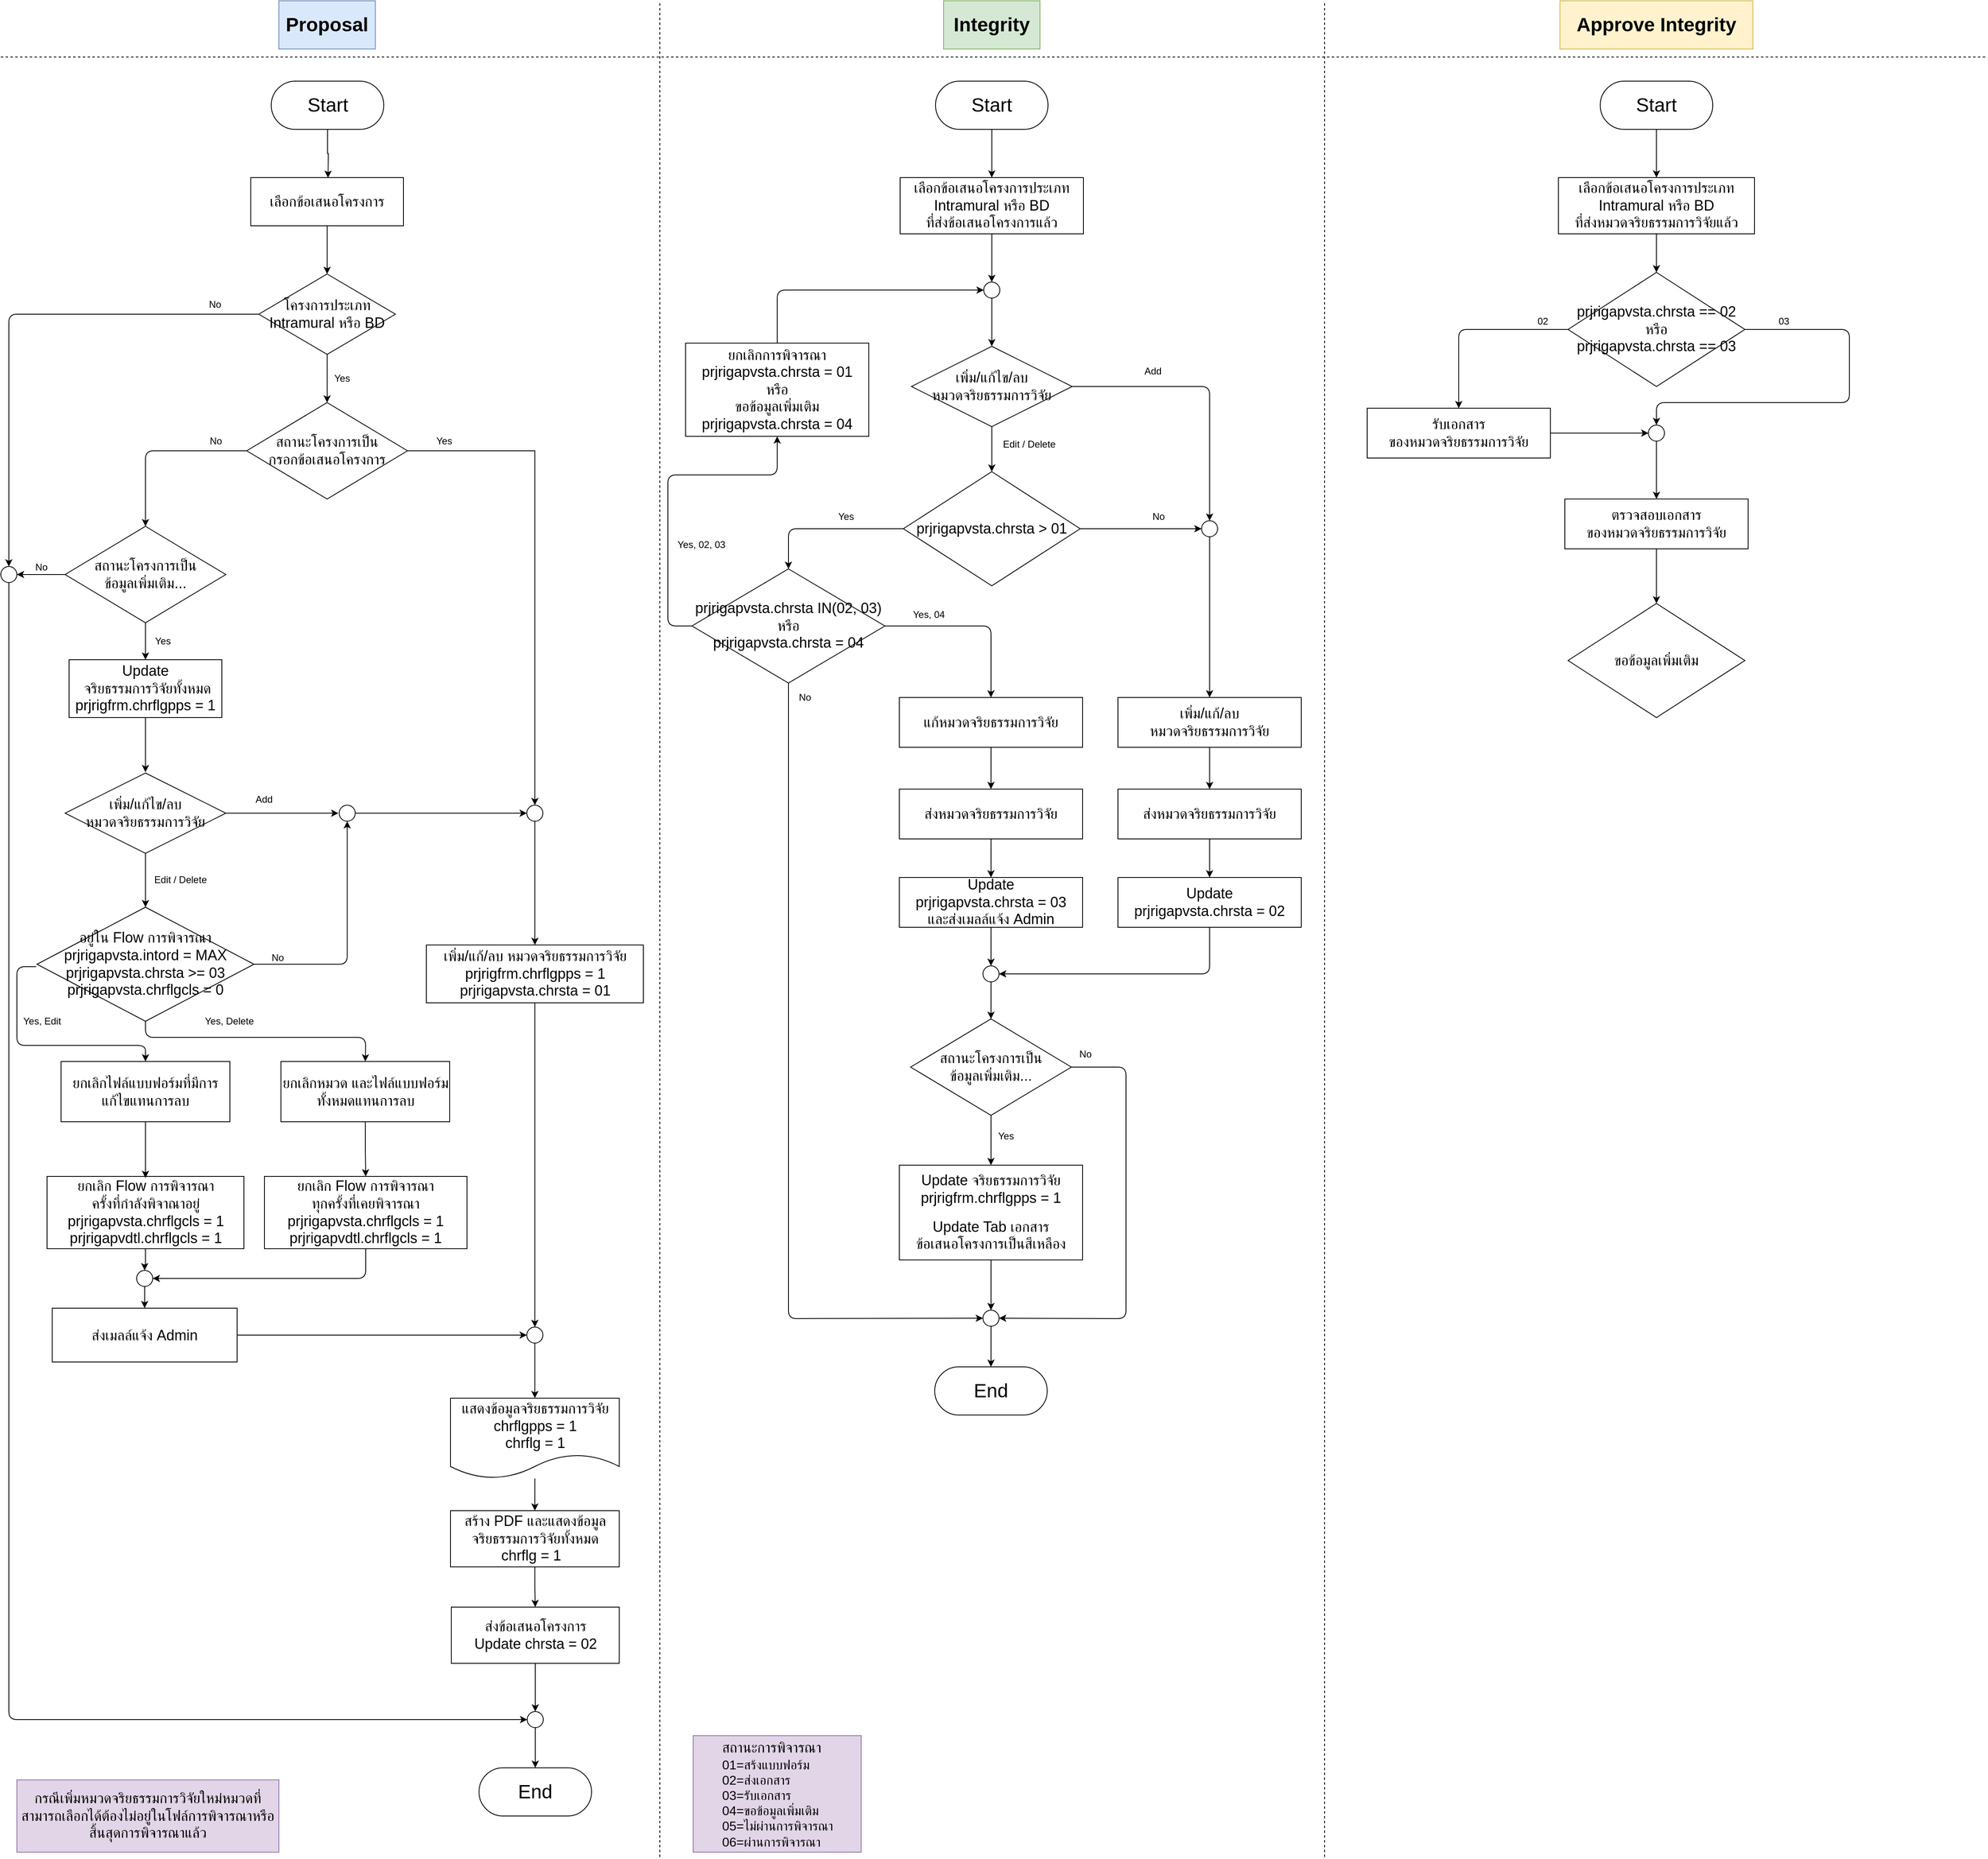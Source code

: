 <mxfile pages="1" version="11.2.5" type="github"><diagram id="XheSabc6A_l0cQ8eEB0v" name="Page-1"><mxGraphModel dx="2858" dy="-102" grid="1" gridSize="10" guides="1" tooltips="1" connect="1" arrows="1" fold="1" page="1" pageScale="1" pageWidth="827" pageHeight="1169" math="0" shadow="0"><root><mxCell id="0"/><mxCell id="1" parent="0"/><mxCell id="-QVgNR0uKfn1cdl9VYep-1" value="&lt;h1&gt;Proposal&lt;/h1&gt;" style="rounded=0;whiteSpace=wrap;html=1;fillColor=#dae8fc;strokeColor=#6c8ebf;" parent="1" vertex="1"><mxGeometry x="-474" y="1180" width="120" height="60" as="geometry"/></mxCell><mxCell id="-QVgNR0uKfn1cdl9VYep-3" value="&lt;h1&gt;Integrity&lt;/h1&gt;" style="rounded=0;whiteSpace=wrap;html=1;fillColor=#d5e8d4;strokeColor=#82b366;" parent="1" vertex="1"><mxGeometry x="353" y="1180" width="120" height="60" as="geometry"/></mxCell><mxCell id="-QVgNR0uKfn1cdl9VYep-4" value="" style="endArrow=none;dashed=1;html=1;" parent="1" edge="1"><mxGeometry width="50" height="50" relative="1" as="geometry"><mxPoint x="-820" y="1250" as="sourcePoint"/><mxPoint x="1650" y="1250" as="targetPoint"/></mxGeometry></mxCell><mxCell id="-QVgNR0uKfn1cdl9VYep-5" value="" style="endArrow=none;dashed=1;html=1;" parent="1" edge="1"><mxGeometry width="50" height="50" relative="1" as="geometry"><mxPoint y="3490" as="sourcePoint"/><mxPoint y="1180" as="targetPoint"/></mxGeometry></mxCell><mxCell id="-QVgNR0uKfn1cdl9VYep-10" value="" style="edgeStyle=orthogonalEdgeStyle;rounded=0;orthogonalLoop=1;jettySize=auto;html=1;" parent="1" source="-QVgNR0uKfn1cdl9VYep-6" edge="1"><mxGeometry relative="1" as="geometry"><mxPoint x="-412.941" y="1400.329" as="targetPoint"/></mxGeometry></mxCell><mxCell id="-QVgNR0uKfn1cdl9VYep-6" value="&lt;font style=&quot;font-size: 24px&quot;&gt;Start&lt;/font&gt;" style="rounded=1;whiteSpace=wrap;html=1;arcSize=50;" parent="1" vertex="1"><mxGeometry x="-483.5" y="1280" width="140" height="60" as="geometry"/></mxCell><mxCell id="-QVgNR0uKfn1cdl9VYep-19" value="" style="edgeStyle=orthogonalEdgeStyle;rounded=0;orthogonalLoop=1;jettySize=auto;html=1;" parent="1" source="-QVgNR0uKfn1cdl9VYep-15" target="-QVgNR0uKfn1cdl9VYep-18" edge="1"><mxGeometry relative="1" as="geometry"/></mxCell><mxCell id="-QVgNR0uKfn1cdl9VYep-15" value="&lt;font style=&quot;font-size: 18px&quot;&gt;โครงการประเภท&lt;br&gt;Intramural หรือ BD&lt;/font&gt;" style="rhombus;whiteSpace=wrap;html=1;" parent="1" vertex="1"><mxGeometry x="-499" y="1520" width="170" height="100" as="geometry"/></mxCell><mxCell id="-QVgNR0uKfn1cdl9VYep-17" value="" style="edgeStyle=orthogonalEdgeStyle;rounded=0;orthogonalLoop=1;jettySize=auto;html=1;" parent="1" source="-QVgNR0uKfn1cdl9VYep-16" target="-QVgNR0uKfn1cdl9VYep-15" edge="1"><mxGeometry relative="1" as="geometry"/></mxCell><mxCell id="-QVgNR0uKfn1cdl9VYep-16" value="&lt;font style=&quot;font-size: 18px&quot;&gt;เลือกข้อเสนอโครงการ&lt;/font&gt;" style="rounded=0;whiteSpace=wrap;html=1;" parent="1" vertex="1"><mxGeometry x="-509" y="1400" width="190" height="60" as="geometry"/></mxCell><mxCell id="-QVgNR0uKfn1cdl9VYep-22" value="" style="edgeStyle=orthogonalEdgeStyle;rounded=0;orthogonalLoop=1;jettySize=auto;html=1;entryX=0.5;entryY=0;entryDx=0;entryDy=0;exitX=1;exitY=0.5;exitDx=0;exitDy=0;" parent="1" source="-QVgNR0uKfn1cdl9VYep-18" target="-QVgNR0uKfn1cdl9VYep-77" edge="1"><mxGeometry relative="1" as="geometry"><mxPoint x="-414" y="1860" as="targetPoint"/></mxGeometry></mxCell><mxCell id="-QVgNR0uKfn1cdl9VYep-18" value="&lt;font style=&quot;font-size: 18px&quot;&gt;สถานะโครงการเป็น&lt;br&gt;กรอกข้อเสนอโครงการ&lt;br&gt;&lt;/font&gt;" style="rhombus;whiteSpace=wrap;html=1;" parent="1" vertex="1"><mxGeometry x="-514" y="1680" width="200" height="120" as="geometry"/></mxCell><mxCell id="-QVgNR0uKfn1cdl9VYep-20" value="Yes" style="text;html=1;resizable=0;points=[];autosize=1;align=left;verticalAlign=top;spacingTop=-4;" parent="1" vertex="1"><mxGeometry x="-407" y="1640" width="40" height="20" as="geometry"/></mxCell><mxCell id="-QVgNR0uKfn1cdl9VYep-84" value="" style="edgeStyle=orthogonalEdgeStyle;rounded=0;orthogonalLoop=1;jettySize=auto;html=1;entryX=0.5;entryY=0;entryDx=0;entryDy=0;" parent="1" source="-QVgNR0uKfn1cdl9VYep-21" target="-QVgNR0uKfn1cdl9VYep-82" edge="1"><mxGeometry relative="1" as="geometry"><mxPoint x="-155.5" y="2392" as="targetPoint"/></mxGeometry></mxCell><mxCell id="-QVgNR0uKfn1cdl9VYep-21" value="&lt;span style=&quot;font-size: 18px&quot;&gt;เพิ่ม/แก้/ลบ หมวดจริยธรรมการวิจัย&lt;/span&gt;&lt;br&gt;&lt;span style=&quot;font-size: 18px&quot;&gt;prjrigfrm.chrflgpps = 1&lt;/span&gt;&lt;br&gt;&lt;span style=&quot;font-size: 18px&quot;&gt;prjrigapvsta.chrsta = 01&lt;/span&gt;" style="rounded=0;whiteSpace=wrap;html=1;" parent="1" vertex="1"><mxGeometry x="-290.5" y="2355" width="270" height="72" as="geometry"/></mxCell><mxCell id="-QVgNR0uKfn1cdl9VYep-23" value="Yes" style="text;html=1;resizable=0;points=[];autosize=1;align=left;verticalAlign=top;spacingTop=-4;" parent="1" vertex="1"><mxGeometry x="-280" y="1718" width="40" height="20" as="geometry"/></mxCell><mxCell id="-QVgNR0uKfn1cdl9VYep-49" value="" style="edgeStyle=orthogonalEdgeStyle;rounded=0;orthogonalLoop=1;jettySize=auto;html=1;" parent="1" source="-QVgNR0uKfn1cdl9VYep-24" target="-QVgNR0uKfn1cdl9VYep-46" edge="1"><mxGeometry relative="1" as="geometry"/></mxCell><mxCell id="-QVgNR0uKfn1cdl9VYep-24" value="&lt;span style=&quot;font-size: 18px&quot;&gt;สร้าง PDF และแสดงข้อมูล&lt;br&gt;จริยธรรมการวิจัยทั้งหมด&lt;br&gt;chrflg = 1&amp;nbsp;&amp;nbsp;&lt;/span&gt;&lt;span style=&quot;font-size: 18px&quot;&gt;&lt;br&gt;&lt;/span&gt;" style="rounded=0;whiteSpace=wrap;html=1;" parent="1" vertex="1"><mxGeometry x="-260.5" y="3059" width="210" height="70" as="geometry"/></mxCell><mxCell id="-QVgNR0uKfn1cdl9VYep-32" value="" style="edgeStyle=orthogonalEdgeStyle;rounded=0;orthogonalLoop=1;jettySize=auto;html=1;" parent="1" source="-QVgNR0uKfn1cdl9VYep-27" target="-QVgNR0uKfn1cdl9VYep-31" edge="1"><mxGeometry relative="1" as="geometry"/></mxCell><mxCell id="-QVgNR0uKfn1cdl9VYep-36" value="" style="edgeStyle=orthogonalEdgeStyle;rounded=0;orthogonalLoop=1;jettySize=auto;html=1;" parent="1" source="-QVgNR0uKfn1cdl9VYep-27" target="-QVgNR0uKfn1cdl9VYep-33" edge="1"><mxGeometry relative="1" as="geometry"/></mxCell><mxCell id="-QVgNR0uKfn1cdl9VYep-27" value="&lt;font style=&quot;font-size: 18px&quot;&gt;สถานะโครงการเป็น&lt;br&gt;ข้อมูลเพิ่มเติม...&lt;br&gt;&lt;/font&gt;" style="rhombus;whiteSpace=wrap;html=1;" parent="1" vertex="1"><mxGeometry x="-740" y="1834" width="200" height="120" as="geometry"/></mxCell><mxCell id="-QVgNR0uKfn1cdl9VYep-29" value="" style="endArrow=classic;html=1;exitX=0;exitY=0.5;exitDx=0;exitDy=0;entryX=0.5;entryY=0;entryDx=0;entryDy=0;" parent="1" source="-QVgNR0uKfn1cdl9VYep-18" target="-QVgNR0uKfn1cdl9VYep-27" edge="1"><mxGeometry width="50" height="50" relative="1" as="geometry"><mxPoint x="-520" y="1740" as="sourcePoint"/><mxPoint x="-770" y="2350" as="targetPoint"/><Array as="points"><mxPoint x="-640" y="1740"/></Array></mxGeometry></mxCell><mxCell id="-QVgNR0uKfn1cdl9VYep-30" value="No" style="text;html=1;resizable=0;points=[];autosize=1;align=left;verticalAlign=top;spacingTop=-4;" parent="1" vertex="1"><mxGeometry x="-562" y="1718" width="30" height="20" as="geometry"/></mxCell><mxCell id="-QVgNR0uKfn1cdl9VYep-56" value="" style="edgeStyle=orthogonalEdgeStyle;rounded=0;orthogonalLoop=1;jettySize=auto;html=1;" parent="1" source="-QVgNR0uKfn1cdl9VYep-31" edge="1"><mxGeometry relative="1" as="geometry"><mxPoint x="-640" y="2140" as="targetPoint"/></mxGeometry></mxCell><mxCell id="-QVgNR0uKfn1cdl9VYep-31" value="&lt;span style=&quot;font-size: 18px&quot;&gt;Update&lt;br&gt;&amp;nbsp;จริยธรรมการวิจัยทั้งหมด&lt;br&gt;&lt;/span&gt;&lt;span style=&quot;font-size: 18px&quot;&gt;prjrigfrm.&lt;/span&gt;&lt;span style=&quot;font-size: 18px&quot;&gt;chrflgpps = 1&lt;/span&gt;&lt;span style=&quot;font-size: 18px&quot;&gt;&lt;br&gt;&lt;/span&gt;" style="rounded=0;whiteSpace=wrap;html=1;" parent="1" vertex="1"><mxGeometry x="-735" y="2000" width="190" height="72" as="geometry"/></mxCell><mxCell id="-QVgNR0uKfn1cdl9VYep-33" value="" style="ellipse;whiteSpace=wrap;html=1;aspect=fixed;" parent="1" vertex="1"><mxGeometry x="-820" y="1884" width="20" height="20" as="geometry"/></mxCell><mxCell id="-QVgNR0uKfn1cdl9VYep-34" value="" style="endArrow=classic;html=1;exitX=0;exitY=0.5;exitDx=0;exitDy=0;entryX=0.5;entryY=0;entryDx=0;entryDy=0;" parent="1" source="-QVgNR0uKfn1cdl9VYep-15" target="-QVgNR0uKfn1cdl9VYep-33" edge="1"><mxGeometry width="50" height="50" relative="1" as="geometry"><mxPoint x="-750" y="1685" as="sourcePoint"/><mxPoint x="-700" y="1635" as="targetPoint"/><Array as="points"><mxPoint x="-810" y="1570"/></Array></mxGeometry></mxCell><mxCell id="-QVgNR0uKfn1cdl9VYep-35" value="No" style="text;html=1;resizable=0;points=[];autosize=1;align=left;verticalAlign=top;spacingTop=-4;" parent="1" vertex="1"><mxGeometry x="-563" y="1548" width="30" height="20" as="geometry"/></mxCell><mxCell id="-QVgNR0uKfn1cdl9VYep-37" value="No" style="text;html=1;resizable=0;points=[];autosize=1;align=left;verticalAlign=top;spacingTop=-4;" parent="1" vertex="1"><mxGeometry x="-779" y="1875" width="30" height="20" as="geometry"/></mxCell><mxCell id="-QVgNR0uKfn1cdl9VYep-45" value="Yes" style="text;html=1;resizable=0;points=[];autosize=1;align=left;verticalAlign=top;spacingTop=-4;" parent="1" vertex="1"><mxGeometry x="-630" y="1967" width="40" height="20" as="geometry"/></mxCell><mxCell id="-QVgNR0uKfn1cdl9VYep-51" value="" style="edgeStyle=orthogonalEdgeStyle;rounded=0;orthogonalLoop=1;jettySize=auto;html=1;entryX=0.5;entryY=0;entryDx=0;entryDy=0;" parent="1" source="-QVgNR0uKfn1cdl9VYep-46" target="-QVgNR0uKfn1cdl9VYep-52" edge="1"><mxGeometry relative="1" as="geometry"><mxPoint x="-156.5" y="3309" as="targetPoint"/></mxGeometry></mxCell><mxCell id="-QVgNR0uKfn1cdl9VYep-46" value="&lt;span style=&quot;font-size: 18px&quot;&gt;ส่งข้อเสนอโครงการ&lt;br&gt;&lt;/span&gt;&lt;span style=&quot;font-size: 18px&quot;&gt;Update chrsta = 02&lt;/span&gt;&lt;span style=&quot;font-size: 18px&quot;&gt;&lt;br&gt;&lt;/span&gt;" style="rounded=0;whiteSpace=wrap;html=1;" parent="1" vertex="1"><mxGeometry x="-259.5" y="3179" width="209" height="70" as="geometry"/></mxCell><mxCell id="-QVgNR0uKfn1cdl9VYep-48" value="" style="edgeStyle=orthogonalEdgeStyle;rounded=0;orthogonalLoop=1;jettySize=auto;html=1;" parent="1" source="-QVgNR0uKfn1cdl9VYep-47" target="-QVgNR0uKfn1cdl9VYep-24" edge="1"><mxGeometry relative="1" as="geometry"/></mxCell><mxCell id="-QVgNR0uKfn1cdl9VYep-47" value="&lt;font style=&quot;font-size: 18px&quot;&gt;&lt;font&gt;แสดงข้อมูลจริยธรรมการวิจัย&lt;br&gt;&lt;/font&gt;chrflgpps = 1&lt;br&gt;chrflg = 1&lt;/font&gt;" style="shape=document;whiteSpace=wrap;html=1;boundedLbl=1;" parent="1" vertex="1"><mxGeometry x="-260.5" y="2919" width="210" height="100" as="geometry"/></mxCell><mxCell id="-QVgNR0uKfn1cdl9VYep-50" value="&lt;font style=&quot;font-size: 24px&quot;&gt;End&lt;/font&gt;" style="rounded=1;whiteSpace=wrap;html=1;arcSize=50;" parent="1" vertex="1"><mxGeometry x="-225" y="3379" width="140" height="60" as="geometry"/></mxCell><mxCell id="-QVgNR0uKfn1cdl9VYep-53" value="" style="edgeStyle=orthogonalEdgeStyle;rounded=0;orthogonalLoop=1;jettySize=auto;html=1;" parent="1" source="-QVgNR0uKfn1cdl9VYep-52" target="-QVgNR0uKfn1cdl9VYep-50" edge="1"><mxGeometry relative="1" as="geometry"/></mxCell><mxCell id="-QVgNR0uKfn1cdl9VYep-52" value="" style="ellipse;whiteSpace=wrap;html=1;aspect=fixed;" parent="1" vertex="1"><mxGeometry x="-165" y="3309" width="20" height="20" as="geometry"/></mxCell><mxCell id="-QVgNR0uKfn1cdl9VYep-59" value="" style="edgeStyle=orthogonalEdgeStyle;rounded=0;orthogonalLoop=1;jettySize=auto;html=1;" parent="1" source="-QVgNR0uKfn1cdl9VYep-57" edge="1"><mxGeometry relative="1" as="geometry"><mxPoint x="-640" y="2308" as="targetPoint"/></mxGeometry></mxCell><mxCell id="-QVgNR0uKfn1cdl9VYep-79" value="" style="edgeStyle=orthogonalEdgeStyle;rounded=0;orthogonalLoop=1;jettySize=auto;html=1;" parent="1" source="-QVgNR0uKfn1cdl9VYep-57" edge="1"><mxGeometry relative="1" as="geometry"><mxPoint x="-400" y="2191" as="targetPoint"/></mxGeometry></mxCell><mxCell id="-QVgNR0uKfn1cdl9VYep-57" value="&lt;font style=&quot;font-size: 18px&quot;&gt;เพิ่ม/แก้ไข/ลบ &lt;br&gt;หมวดจริยธรรมการวิจัย&lt;br&gt;&lt;/font&gt;" style="rhombus;whiteSpace=wrap;html=1;" parent="1" vertex="1"><mxGeometry x="-740" y="2141" width="200" height="100" as="geometry"/></mxCell><mxCell id="-QVgNR0uKfn1cdl9VYep-60" value="Edit / Delete" style="text;html=1;resizable=0;points=[];autosize=1;align=left;verticalAlign=top;spacingTop=-4;" parent="1" vertex="1"><mxGeometry x="-631" y="2264" width="80" height="20" as="geometry"/></mxCell><mxCell id="-QVgNR0uKfn1cdl9VYep-61" value="&lt;font style=&quot;font-size: 18px&quot;&gt;อยู่ใน Flow การพิจารณา&lt;br&gt;prjrigapvsta.intord = MAX&lt;br&gt;prjrigapvsta.chrsta &amp;gt;= 03&lt;br&gt;prjrigapvsta.chrflgcls = 0&lt;br&gt;&lt;/font&gt;" style="rhombus;whiteSpace=wrap;html=1;" parent="1" vertex="1"><mxGeometry x="-775" y="2308" width="270" height="142" as="geometry"/></mxCell><mxCell id="-QVgNR0uKfn1cdl9VYep-62" value="&lt;span style=&quot;font-size: 18px&quot;&gt;ยกเลิกไฟล์แบบฟอร์มที่มีการแก้ไขแทนการลบ&lt;br&gt;&lt;/span&gt;" style="rounded=0;whiteSpace=wrap;html=1;" parent="1" vertex="1"><mxGeometry x="-745" y="2500" width="210" height="75" as="geometry"/></mxCell><mxCell id="0qX_IZORo3dHoUo4TGGO-122" value="" style="edgeStyle=orthogonalEdgeStyle;rounded=0;orthogonalLoop=1;jettySize=auto;html=1;entryX=0.5;entryY=0;entryDx=0;entryDy=0;" edge="1" parent="1" source="-QVgNR0uKfn1cdl9VYep-64" target="0qX_IZORo3dHoUo4TGGO-119"><mxGeometry relative="1" as="geometry"><mxPoint x="-640" y="2813" as="targetPoint"/></mxGeometry></mxCell><mxCell id="-QVgNR0uKfn1cdl9VYep-64" value="&lt;span style=&quot;font-size: 18px&quot;&gt;ยกเลิก Flow การพิจารณา&lt;br&gt;ครั้งที่กำลังพิจาณาอยู่&lt;br&gt;&lt;/span&gt;&lt;font style=&quot;font-size: 18px&quot;&gt;prjrigapvsta&lt;/font&gt;&lt;span style=&quot;font-size: 18px&quot;&gt;.chrflgcls = 1&lt;/span&gt;&lt;br&gt;&lt;span style=&quot;font-size: 18px&quot;&gt;prjrigapvdtl.chrflgcls = 1&lt;br&gt;&lt;/span&gt;" style="rounded=0;whiteSpace=wrap;html=1;" parent="1" vertex="1"><mxGeometry x="-762.5" y="2643" width="245" height="90" as="geometry"/></mxCell><mxCell id="-QVgNR0uKfn1cdl9VYep-69" value="Yes, Edit" style="text;html=1;resizable=0;points=[];autosize=1;align=left;verticalAlign=top;spacingTop=-4;" parent="1" vertex="1"><mxGeometry x="-794" y="2440" width="60" height="20" as="geometry"/></mxCell><mxCell id="-QVgNR0uKfn1cdl9VYep-74" value="" style="edgeStyle=orthogonalEdgeStyle;rounded=0;orthogonalLoop=1;jettySize=auto;html=1;entryX=0.5;entryY=0;entryDx=0;entryDy=0;" parent="1" source="-QVgNR0uKfn1cdl9VYep-70" target="0qX_IZORo3dHoUo4TGGO-116" edge="1"><mxGeometry relative="1" as="geometry"><mxPoint x="-387.5" y="2635" as="targetPoint"/></mxGeometry></mxCell><mxCell id="-QVgNR0uKfn1cdl9VYep-70" value="&lt;span style=&quot;font-size: 18px&quot;&gt;ยกเลิกหมวด และไฟล์แบบฟอร์มทั้งหมดแทนการลบ&lt;br&gt;&lt;/span&gt;" style="rounded=0;whiteSpace=wrap;html=1;" parent="1" vertex="1"><mxGeometry x="-471.5" y="2500" width="210" height="75" as="geometry"/></mxCell><mxCell id="-QVgNR0uKfn1cdl9VYep-71" value="" style="endArrow=classic;html=1;exitX=0.5;exitY=1;exitDx=0;exitDy=0;entryX=0.5;entryY=0;entryDx=0;entryDy=0;" parent="1" source="-QVgNR0uKfn1cdl9VYep-61" target="-QVgNR0uKfn1cdl9VYep-70" edge="1"><mxGeometry width="50" height="50" relative="1" as="geometry"><mxPoint x="-139.5" y="2525" as="sourcePoint"/><mxPoint x="-89.5" y="2475" as="targetPoint"/><Array as="points"><mxPoint x="-640" y="2470"/><mxPoint x="-366" y="2470"/></Array></mxGeometry></mxCell><mxCell id="-QVgNR0uKfn1cdl9VYep-72" value="Yes, Delete" style="text;html=1;resizable=0;points=[];autosize=1;align=left;verticalAlign=top;spacingTop=-4;" parent="1" vertex="1"><mxGeometry x="-568" y="2440" width="80" height="20" as="geometry"/></mxCell><mxCell id="-QVgNR0uKfn1cdl9VYep-76" value="" style="endArrow=classic;html=1;exitX=0.5;exitY=1;exitDx=0;exitDy=0;" parent="1" source="-QVgNR0uKfn1cdl9VYep-62" edge="1"><mxGeometry width="50" height="50" relative="1" as="geometry"><mxPoint x="-573" y="2685" as="sourcePoint"/><mxPoint x="-640" y="2645" as="targetPoint"/><Array as="points"><mxPoint x="-640" y="2645"/></Array></mxGeometry></mxCell><mxCell id="-QVgNR0uKfn1cdl9VYep-77" value="" style="ellipse;whiteSpace=wrap;html=1;aspect=fixed;" parent="1" vertex="1"><mxGeometry x="-165.5" y="2181" width="20" height="20" as="geometry"/></mxCell><mxCell id="-QVgNR0uKfn1cdl9VYep-81" value="Add" style="text;html=1;resizable=0;points=[];autosize=1;align=left;verticalAlign=top;spacingTop=-4;" parent="1" vertex="1"><mxGeometry x="-505" y="2164" width="40" height="20" as="geometry"/></mxCell><mxCell id="-QVgNR0uKfn1cdl9VYep-87" value="" style="edgeStyle=orthogonalEdgeStyle;rounded=0;orthogonalLoop=1;jettySize=auto;html=1;" parent="1" source="-QVgNR0uKfn1cdl9VYep-82" target="-QVgNR0uKfn1cdl9VYep-47" edge="1"><mxGeometry relative="1" as="geometry"/></mxCell><mxCell id="-QVgNR0uKfn1cdl9VYep-82" value="" style="ellipse;whiteSpace=wrap;html=1;aspect=fixed;" parent="1" vertex="1"><mxGeometry x="-165.5" y="2830.5" width="20" height="20" as="geometry"/></mxCell><mxCell id="-QVgNR0uKfn1cdl9VYep-90" value="" style="endArrow=classic;html=1;entryX=0.5;entryY=0;entryDx=0;entryDy=0;" parent="1" target="-QVgNR0uKfn1cdl9VYep-62" edge="1"><mxGeometry width="50" height="50" relative="1" as="geometry"><mxPoint x="-776" y="2382" as="sourcePoint"/><mxPoint x="-685" y="2645" as="targetPoint"/><Array as="points"><mxPoint x="-800" y="2382"/><mxPoint x="-800" y="2480"/><mxPoint x="-640" y="2480"/></Array></mxGeometry></mxCell><mxCell id="-QVgNR0uKfn1cdl9VYep-92" value="" style="ellipse;whiteSpace=wrap;html=1;aspect=fixed;" parent="1" vertex="1"><mxGeometry x="-399" y="2181" width="20" height="20" as="geometry"/></mxCell><mxCell id="-QVgNR0uKfn1cdl9VYep-93" value="" style="endArrow=classic;html=1;exitX=1;exitY=0.5;exitDx=0;exitDy=0;entryX=0.5;entryY=1;entryDx=0;entryDy=0;" parent="1" source="-QVgNR0uKfn1cdl9VYep-61" target="-QVgNR0uKfn1cdl9VYep-92" edge="1"><mxGeometry width="50" height="50" relative="1" as="geometry"><mxPoint x="-250" y="2610" as="sourcePoint"/><mxPoint x="-200" y="2560" as="targetPoint"/><Array as="points"><mxPoint x="-389" y="2379"/></Array></mxGeometry></mxCell><mxCell id="-QVgNR0uKfn1cdl9VYep-94" value="" style="endArrow=classic;html=1;exitX=1;exitY=0.5;exitDx=0;exitDy=0;entryX=0;entryY=0.5;entryDx=0;entryDy=0;" parent="1" source="-QVgNR0uKfn1cdl9VYep-92" target="-QVgNR0uKfn1cdl9VYep-77" edge="1"><mxGeometry width="50" height="50" relative="1" as="geometry"><mxPoint x="-319" y="2061" as="sourcePoint"/><mxPoint x="-269" y="2011" as="targetPoint"/></mxGeometry></mxCell><mxCell id="-QVgNR0uKfn1cdl9VYep-95" value="No" style="text;html=1;resizable=0;points=[];autosize=1;align=left;verticalAlign=top;spacingTop=-4;" parent="1" vertex="1"><mxGeometry x="-485" y="2361" width="30" height="20" as="geometry"/></mxCell><mxCell id="0qX_IZORo3dHoUo4TGGO-3" value="" style="edgeStyle=orthogonalEdgeStyle;rounded=0;orthogonalLoop=1;jettySize=auto;html=1;" edge="1" parent="1" source="0qX_IZORo3dHoUo4TGGO-1" target="0qX_IZORo3dHoUo4TGGO-2"><mxGeometry relative="1" as="geometry"/></mxCell><mxCell id="0qX_IZORo3dHoUo4TGGO-1" value="&lt;font style=&quot;font-size: 24px&quot;&gt;Start&lt;/font&gt;" style="rounded=1;whiteSpace=wrap;html=1;arcSize=50;" vertex="1" parent="1"><mxGeometry x="343" y="1280" width="140" height="60" as="geometry"/></mxCell><mxCell id="0qX_IZORo3dHoUo4TGGO-5" value="" style="edgeStyle=orthogonalEdgeStyle;rounded=0;orthogonalLoop=1;jettySize=auto;html=1;exitX=0.5;exitY=1;exitDx=0;exitDy=0;entryX=0.5;entryY=0;entryDx=0;entryDy=0;" edge="1" parent="1" source="0qX_IZORo3dHoUo4TGGO-67" target="0qX_IZORo3dHoUo4TGGO-17"><mxGeometry relative="1" as="geometry"><mxPoint x="413" y="1530" as="sourcePoint"/><mxPoint x="413" y="1570" as="targetPoint"/></mxGeometry></mxCell><mxCell id="0qX_IZORo3dHoUo4TGGO-2" value="&lt;font style=&quot;font-size: 18px&quot;&gt;เลือกข้อเสนอโครงการ&lt;/font&gt;&lt;span style=&quot;font-size: 18px&quot;&gt;ประเภท&lt;/span&gt;&lt;br style=&quot;font-size: 18px&quot;&gt;&lt;span style=&quot;font-size: 18px&quot;&gt;Intramural หรือ BD&lt;br&gt;ที่ส่งข้อเสนอโครงการแล้ว&lt;br&gt;&lt;/span&gt;" style="rounded=0;whiteSpace=wrap;html=1;" vertex="1" parent="1"><mxGeometry x="299" y="1400" width="228" height="70" as="geometry"/></mxCell><mxCell id="0qX_IZORo3dHoUo4TGGO-10" value="" style="edgeStyle=orthogonalEdgeStyle;rounded=0;orthogonalLoop=1;jettySize=auto;html=1;" edge="1" parent="1" source="0qX_IZORo3dHoUo4TGGO-17" target="0qX_IZORo3dHoUo4TGGO-9"><mxGeometry relative="1" as="geometry"/></mxCell><mxCell id="0qX_IZORo3dHoUo4TGGO-54" value="" style="edgeStyle=orthogonalEdgeStyle;rounded=0;orthogonalLoop=1;jettySize=auto;html=1;entryX=0;entryY=0.5;entryDx=0;entryDy=0;exitX=1;exitY=0.5;exitDx=0;exitDy=0;" edge="1" parent="1" source="0qX_IZORo3dHoUo4TGGO-9" target="0qX_IZORo3dHoUo4TGGO-52"><mxGeometry relative="1" as="geometry"><mxPoint x="565" y="1834" as="sourcePoint"/><mxPoint x="670" y="1834" as="targetPoint"/></mxGeometry></mxCell><mxCell id="0qX_IZORo3dHoUo4TGGO-9" value="&lt;font style=&quot;font-size: 18px&quot;&gt;prjrigapvsta.chrsta &amp;gt; 01&lt;br&gt;&lt;/font&gt;" style="rhombus;whiteSpace=wrap;html=1;" vertex="1" parent="1"><mxGeometry x="303" y="1766" width="220" height="142" as="geometry"/></mxCell><mxCell id="0qX_IZORo3dHoUo4TGGO-16" value="Yes" style="text;html=1;resizable=0;points=[];autosize=1;align=left;verticalAlign=top;spacingTop=-4;" vertex="1" parent="1"><mxGeometry x="220" y="1812" width="40" height="20" as="geometry"/></mxCell><mxCell id="0qX_IZORo3dHoUo4TGGO-17" value="&lt;font style=&quot;font-size: 18px&quot;&gt;เพิ่ม/แก้ไข/ลบ &lt;br&gt;หมวดจริยธรรมการวิจัย&lt;br&gt;&lt;/font&gt;" style="rhombus;whiteSpace=wrap;html=1;" vertex="1" parent="1"><mxGeometry x="313" y="1610" width="200" height="100" as="geometry"/></mxCell><mxCell id="0qX_IZORo3dHoUo4TGGO-20" value="Edit / Delete" style="text;html=1;resizable=0;points=[];autosize=1;align=left;verticalAlign=top;spacingTop=-4;" vertex="1" parent="1"><mxGeometry x="425" y="1722" width="80" height="20" as="geometry"/></mxCell><mxCell id="0qX_IZORo3dHoUo4TGGO-83" value="" style="edgeStyle=orthogonalEdgeStyle;rounded=0;orthogonalLoop=1;jettySize=auto;html=1;" edge="1" parent="1" source="0qX_IZORo3dHoUo4TGGO-21" target="0qX_IZORo3dHoUo4TGGO-82"><mxGeometry relative="1" as="geometry"/></mxCell><mxCell id="0qX_IZORo3dHoUo4TGGO-21" value="&lt;span style=&quot;font-size: 18px&quot;&gt;เพิ่ม/แก้/ลบ &lt;br&gt;หมวดจริยธรรมการวิจัย&lt;/span&gt;&lt;br&gt;" style="rounded=0;whiteSpace=wrap;html=1;" vertex="1" parent="1"><mxGeometry x="570" y="2047" width="228" height="62" as="geometry"/></mxCell><mxCell id="0qX_IZORo3dHoUo4TGGO-23" value="" style="endArrow=classic;html=1;entryX=0.5;entryY=0;entryDx=0;entryDy=0;" edge="1" parent="1" target="0qX_IZORo3dHoUo4TGGO-52"><mxGeometry width="50" height="50" relative="1" as="geometry"><mxPoint x="513" y="1660" as="sourcePoint"/><mxPoint x="684" y="1820" as="targetPoint"/><Array as="points"><mxPoint x="684" y="1660"/></Array></mxGeometry></mxCell><mxCell id="0qX_IZORo3dHoUo4TGGO-26" value="Add" style="text;html=1;resizable=0;points=[];autosize=1;align=left;verticalAlign=top;spacingTop=-4;" vertex="1" parent="1"><mxGeometry x="601" y="1631" width="40" height="20" as="geometry"/></mxCell><mxCell id="0qX_IZORo3dHoUo4TGGO-27" value="No" style="text;html=1;resizable=0;points=[];autosize=1;align=left;verticalAlign=top;spacingTop=-4;" vertex="1" parent="1"><mxGeometry x="611" y="1812" width="30" height="20" as="geometry"/></mxCell><mxCell id="0qX_IZORo3dHoUo4TGGO-45" value="" style="edgeStyle=orthogonalEdgeStyle;rounded=0;orthogonalLoop=1;jettySize=auto;html=1;" edge="1" parent="1" source="0qX_IZORo3dHoUo4TGGO-30" target="0qX_IZORo3dHoUo4TGGO-37"><mxGeometry relative="1" as="geometry"/></mxCell><mxCell id="0qX_IZORo3dHoUo4TGGO-30" value="&lt;font style=&quot;font-size: 18px&quot;&gt;สถานะโครงการเป็น&lt;br&gt;ข้อมูลเพิ่มเติม...&lt;br&gt;&lt;/font&gt;" style="rhombus;whiteSpace=wrap;html=1;" vertex="1" parent="1"><mxGeometry x="312" y="2447" width="200" height="120" as="geometry"/></mxCell><mxCell id="0qX_IZORo3dHoUo4TGGO-37" value="&lt;span style=&quot;font-size: 18px&quot;&gt;Update จริยธรรมการวิจัย&lt;br&gt;&lt;/span&gt;&lt;span style=&quot;font-size: 18px&quot;&gt;prjrigfrm.&lt;/span&gt;&lt;span style=&quot;font-size: 18px&quot;&gt;chrflgpps = 1&lt;br&gt;&lt;/span&gt;&lt;br&gt;&lt;span style=&quot;font-size: 18px&quot;&gt;Update Tab เอกสาร&lt;br&gt;ข้อเสนอโครงการเป็นสีเหลือง&lt;/span&gt;" style="rounded=0;whiteSpace=wrap;html=1;" vertex="1" parent="1"><mxGeometry x="298" y="2629" width="228" height="118" as="geometry"/></mxCell><mxCell id="0qX_IZORo3dHoUo4TGGO-44" value="" style="edgeStyle=orthogonalEdgeStyle;rounded=0;orthogonalLoop=1;jettySize=auto;html=1;exitX=0.5;exitY=1;exitDx=0;exitDy=0;" edge="1" parent="1" source="0qX_IZORo3dHoUo4TGGO-84" target="0qX_IZORo3dHoUo4TGGO-30"><mxGeometry relative="1" as="geometry"><mxPoint x="417" y="2423" as="sourcePoint"/></mxGeometry></mxCell><mxCell id="0qX_IZORo3dHoUo4TGGO-46" value="Yes" style="text;html=1;resizable=0;points=[];autosize=1;align=left;verticalAlign=top;spacingTop=-4;" vertex="1" parent="1"><mxGeometry x="419" y="2583" width="40" height="20" as="geometry"/></mxCell><mxCell id="0qX_IZORo3dHoUo4TGGO-93" value="" style="edgeStyle=orthogonalEdgeStyle;rounded=0;orthogonalLoop=1;jettySize=auto;html=1;" edge="1" parent="1" source="0qX_IZORo3dHoUo4TGGO-48" target="0qX_IZORo3dHoUo4TGGO-92"><mxGeometry relative="1" as="geometry"/></mxCell><mxCell id="0qX_IZORo3dHoUo4TGGO-48" value="" style="ellipse;whiteSpace=wrap;html=1;aspect=fixed;" vertex="1" parent="1"><mxGeometry x="402" y="2809.5" width="20" height="20" as="geometry"/></mxCell><mxCell id="0qX_IZORo3dHoUo4TGGO-49" value="" style="edgeStyle=orthogonalEdgeStyle;rounded=0;orthogonalLoop=1;jettySize=auto;html=1;" edge="1" parent="1" source="0qX_IZORo3dHoUo4TGGO-37" target="0qX_IZORo3dHoUo4TGGO-48"><mxGeometry relative="1" as="geometry"><mxPoint x="412" y="2747" as="sourcePoint"/><mxPoint x="412" y="2825" as="targetPoint"/></mxGeometry></mxCell><mxCell id="0qX_IZORo3dHoUo4TGGO-50" value="" style="endArrow=classic;html=1;exitX=1;exitY=0.5;exitDx=0;exitDy=0;entryX=1;entryY=0.5;entryDx=0;entryDy=0;" edge="1" parent="1" source="0qX_IZORo3dHoUo4TGGO-30" target="0qX_IZORo3dHoUo4TGGO-48"><mxGeometry width="50" height="50" relative="1" as="geometry"><mxPoint x="602" y="2557" as="sourcePoint"/><mxPoint x="512" y="2873.5" as="targetPoint"/><Array as="points"><mxPoint x="580" y="2507"/><mxPoint x="580" y="2820"/></Array></mxGeometry></mxCell><mxCell id="0qX_IZORo3dHoUo4TGGO-51" value="No" style="text;html=1;resizable=0;points=[];autosize=1;align=left;verticalAlign=top;spacingTop=-4;" vertex="1" parent="1"><mxGeometry x="520" y="2481" width="30" height="20" as="geometry"/></mxCell><mxCell id="0qX_IZORo3dHoUo4TGGO-57" value="" style="edgeStyle=orthogonalEdgeStyle;rounded=0;orthogonalLoop=1;jettySize=auto;html=1;entryX=0.5;entryY=0;entryDx=0;entryDy=0;" edge="1" parent="1" source="0qX_IZORo3dHoUo4TGGO-52" target="0qX_IZORo3dHoUo4TGGO-21"><mxGeometry relative="1" as="geometry"><mxPoint x="725" y="1924" as="targetPoint"/></mxGeometry></mxCell><mxCell id="0qX_IZORo3dHoUo4TGGO-52" value="" style="ellipse;whiteSpace=wrap;html=1;aspect=fixed;" vertex="1" parent="1"><mxGeometry x="674" y="1827" width="20" height="20" as="geometry"/></mxCell><mxCell id="0qX_IZORo3dHoUo4TGGO-58" value="" style="endArrow=classic;html=1;exitX=0;exitY=0.5;exitDx=0;exitDy=0;entryX=0.5;entryY=0;entryDx=0;entryDy=0;" edge="1" parent="1" source="0qX_IZORo3dHoUo4TGGO-9" target="0qX_IZORo3dHoUo4TGGO-59"><mxGeometry width="50" height="50" relative="1" as="geometry"><mxPoint x="523" y="1670" as="sourcePoint"/><mxPoint x="164" y="1952" as="targetPoint"/><Array as="points"><mxPoint x="160" y="1837"/></Array></mxGeometry></mxCell><mxCell id="0qX_IZORo3dHoUo4TGGO-59" value="&lt;font style=&quot;font-size: 18px&quot;&gt;prjrigapvsta.chrsta IN(02, 03)&lt;br&gt;หรือ&lt;br&gt;prjrigapvsta.chrsta = 04&lt;br&gt;&lt;/font&gt;" style="rhombus;whiteSpace=wrap;html=1;" vertex="1" parent="1"><mxGeometry x="40" y="1887" width="240" height="142" as="geometry"/></mxCell><mxCell id="0qX_IZORo3dHoUo4TGGO-61" value="&lt;span style=&quot;font-size: 18px&quot;&gt;ยกเลิกการพิจารณา&lt;br&gt;&lt;/span&gt;&lt;span style=&quot;font-size: 18px&quot;&gt;prjrigapvsta.chrsta = 01&lt;/span&gt;&lt;span style=&quot;font-size: 18px&quot;&gt;&lt;br&gt;หรือ&lt;br&gt;ขอข้อมูลเพิ่มเติม&lt;br&gt;&lt;/span&gt;&lt;span style=&quot;font-size: 18px&quot;&gt;prjrigapvsta.chrsta = 04&lt;/span&gt;&lt;span style=&quot;font-size: 18px&quot;&gt;&lt;br&gt;&lt;/span&gt;" style="rounded=0;whiteSpace=wrap;html=1;" vertex="1" parent="1"><mxGeometry x="32" y="1606" width="228" height="116" as="geometry"/></mxCell><mxCell id="0qX_IZORo3dHoUo4TGGO-63" value="Yes, 02, 03" style="text;html=1;resizable=0;points=[];autosize=1;align=left;verticalAlign=top;spacingTop=-4;" vertex="1" parent="1"><mxGeometry x="20" y="1847" width="80" height="20" as="geometry"/></mxCell><mxCell id="0qX_IZORo3dHoUo4TGGO-67" value="" style="ellipse;whiteSpace=wrap;html=1;aspect=fixed;" vertex="1" parent="1"><mxGeometry x="403" y="1530" width="20" height="20" as="geometry"/></mxCell><mxCell id="0qX_IZORo3dHoUo4TGGO-68" value="" style="edgeStyle=orthogonalEdgeStyle;rounded=0;orthogonalLoop=1;jettySize=auto;html=1;exitX=0.5;exitY=1;exitDx=0;exitDy=0;entryX=0.5;entryY=0;entryDx=0;entryDy=0;" edge="1" parent="1" source="0qX_IZORo3dHoUo4TGGO-2" target="0qX_IZORo3dHoUo4TGGO-67"><mxGeometry relative="1" as="geometry"><mxPoint x="413" y="1470" as="sourcePoint"/><mxPoint x="413" y="1610" as="targetPoint"/></mxGeometry></mxCell><mxCell id="0qX_IZORo3dHoUo4TGGO-69" value="" style="endArrow=classic;html=1;exitX=0;exitY=0.5;exitDx=0;exitDy=0;entryX=0.5;entryY=1;entryDx=0;entryDy=0;" edge="1" parent="1" source="0qX_IZORo3dHoUo4TGGO-59" target="0qX_IZORo3dHoUo4TGGO-61"><mxGeometry width="50" height="50" relative="1" as="geometry"><mxPoint x="523" y="1670" as="sourcePoint"/><mxPoint x="652" y="1837" as="targetPoint"/><Array as="points"><mxPoint x="10" y="1958"/><mxPoint x="10" y="1770"/><mxPoint x="146" y="1770"/></Array></mxGeometry></mxCell><mxCell id="0qX_IZORo3dHoUo4TGGO-70" value="" style="endArrow=classic;html=1;exitX=0.5;exitY=0;exitDx=0;exitDy=0;entryX=0;entryY=0.5;entryDx=0;entryDy=0;" edge="1" parent="1" source="0qX_IZORo3dHoUo4TGGO-61" target="0qX_IZORo3dHoUo4TGGO-67"><mxGeometry width="50" height="50" relative="1" as="geometry"><mxPoint x="533" y="1680" as="sourcePoint"/><mxPoint x="662" y="1847" as="targetPoint"/><Array as="points"><mxPoint x="146" y="1540"/></Array></mxGeometry></mxCell><mxCell id="0qX_IZORo3dHoUo4TGGO-78" value="" style="edgeStyle=orthogonalEdgeStyle;rounded=0;orthogonalLoop=1;jettySize=auto;html=1;" edge="1" parent="1" source="0qX_IZORo3dHoUo4TGGO-71" target="0qX_IZORo3dHoUo4TGGO-77"><mxGeometry relative="1" as="geometry"/></mxCell><mxCell id="0qX_IZORo3dHoUo4TGGO-71" value="&lt;span style=&quot;font-size: 18px&quot;&gt;แก้หมวดจริยธรรมการวิจัย&lt;/span&gt;" style="rounded=0;whiteSpace=wrap;html=1;" vertex="1" parent="1"><mxGeometry x="298" y="2047" width="228" height="62" as="geometry"/></mxCell><mxCell id="0qX_IZORo3dHoUo4TGGO-73" value="" style="endArrow=classic;html=1;exitX=1;exitY=0.5;exitDx=0;exitDy=0;entryX=0.5;entryY=0;entryDx=0;entryDy=0;" edge="1" parent="1" source="0qX_IZORo3dHoUo4TGGO-59" target="0qX_IZORo3dHoUo4TGGO-71"><mxGeometry width="50" height="50" relative="1" as="geometry"><mxPoint x="523" y="1670" as="sourcePoint"/><mxPoint x="652" y="1837" as="targetPoint"/><Array as="points"><mxPoint x="412" y="1958"/></Array></mxGeometry></mxCell><mxCell id="0qX_IZORo3dHoUo4TGGO-74" value="Yes, 04" style="text;html=1;resizable=0;points=[];autosize=1;align=left;verticalAlign=top;spacingTop=-4;" vertex="1" parent="1"><mxGeometry x="313" y="1934" width="60" height="20" as="geometry"/></mxCell><mxCell id="0qX_IZORo3dHoUo4TGGO-88" value="" style="edgeStyle=orthogonalEdgeStyle;rounded=0;orthogonalLoop=1;jettySize=auto;html=1;entryX=0.5;entryY=0;entryDx=0;entryDy=0;" edge="1" parent="1" source="0qX_IZORo3dHoUo4TGGO-75" target="0qX_IZORo3dHoUo4TGGO-84"><mxGeometry relative="1" as="geometry"><mxPoint x="412" y="2413" as="targetPoint"/></mxGeometry></mxCell><mxCell id="0qX_IZORo3dHoUo4TGGO-75" value="&lt;span style=&quot;font-size: 18px&quot;&gt;Update&lt;br&gt;&lt;/span&gt;&lt;span style=&quot;font-size: 18px&quot;&gt;prjrigapvsta.chrsta = 03&lt;br&gt;&lt;/span&gt;&lt;span style=&quot;font-size: 18px&quot;&gt;และส่งเมลล์แจ้ง Admin&lt;/span&gt;&lt;span style=&quot;font-size: 18px&quot;&gt;&lt;br&gt;&lt;/span&gt;" style="rounded=0;whiteSpace=wrap;html=1;" vertex="1" parent="1"><mxGeometry x="298" y="2271" width="228" height="62" as="geometry"/></mxCell><mxCell id="0qX_IZORo3dHoUo4TGGO-79" value="" style="edgeStyle=orthogonalEdgeStyle;rounded=0;orthogonalLoop=1;jettySize=auto;html=1;" edge="1" parent="1" source="0qX_IZORo3dHoUo4TGGO-77" target="0qX_IZORo3dHoUo4TGGO-75"><mxGeometry relative="1" as="geometry"/></mxCell><mxCell id="0qX_IZORo3dHoUo4TGGO-77" value="&lt;span style=&quot;font-size: 18px&quot;&gt;ส่งหมวดจริยธรรมการวิจัย&lt;/span&gt;" style="rounded=0;whiteSpace=wrap;html=1;" vertex="1" parent="1"><mxGeometry x="298" y="2161" width="228" height="62" as="geometry"/></mxCell><mxCell id="0qX_IZORo3dHoUo4TGGO-80" value="&lt;span style=&quot;font-size: 18px&quot;&gt;Update&lt;br&gt;&lt;/span&gt;&lt;span style=&quot;font-size: 18px&quot;&gt;prjrigapvsta.chrsta = 02&lt;/span&gt;&lt;span style=&quot;font-size: 18px&quot;&gt;&lt;br&gt;&lt;/span&gt;" style="rounded=0;whiteSpace=wrap;html=1;" vertex="1" parent="1"><mxGeometry x="570" y="2271" width="228" height="62" as="geometry"/></mxCell><mxCell id="0qX_IZORo3dHoUo4TGGO-81" value="" style="edgeStyle=orthogonalEdgeStyle;rounded=0;orthogonalLoop=1;jettySize=auto;html=1;" edge="1" parent="1" source="0qX_IZORo3dHoUo4TGGO-82" target="0qX_IZORo3dHoUo4TGGO-80"><mxGeometry relative="1" as="geometry"/></mxCell><mxCell id="0qX_IZORo3dHoUo4TGGO-82" value="&lt;span style=&quot;font-size: 18px&quot;&gt;ส่งหมวดจริยธรรมการวิจัย&lt;/span&gt;" style="rounded=0;whiteSpace=wrap;html=1;" vertex="1" parent="1"><mxGeometry x="570" y="2161" width="228" height="62" as="geometry"/></mxCell><mxCell id="0qX_IZORo3dHoUo4TGGO-84" value="" style="ellipse;whiteSpace=wrap;html=1;aspect=fixed;" vertex="1" parent="1"><mxGeometry x="402" y="2381" width="20" height="20" as="geometry"/></mxCell><mxCell id="0qX_IZORo3dHoUo4TGGO-89" value="" style="endArrow=classic;html=1;exitX=0.5;exitY=1;exitDx=0;exitDy=0;entryX=1;entryY=0.5;entryDx=0;entryDy=0;" edge="1" parent="1" source="0qX_IZORo3dHoUo4TGGO-80" target="0qX_IZORo3dHoUo4TGGO-84"><mxGeometry width="50" height="50" relative="1" as="geometry"><mxPoint x="294" y="1968" as="sourcePoint"/><mxPoint x="422" y="2057" as="targetPoint"/><Array as="points"><mxPoint x="684" y="2391"/></Array></mxGeometry></mxCell><mxCell id="0qX_IZORo3dHoUo4TGGO-90" value="" style="endArrow=classic;html=1;entryX=0;entryY=0.5;entryDx=0;entryDy=0;" edge="1" parent="1" target="0qX_IZORo3dHoUo4TGGO-48"><mxGeometry width="50" height="50" relative="1" as="geometry"><mxPoint x="160" y="2029" as="sourcePoint"/><mxPoint x="422" y="2057" as="targetPoint"/><Array as="points"><mxPoint x="160" y="2640"/><mxPoint x="160" y="2820"/></Array></mxGeometry></mxCell><mxCell id="0qX_IZORo3dHoUo4TGGO-91" value="No" style="text;html=1;resizable=0;points=[];autosize=1;align=left;verticalAlign=top;spacingTop=-4;" vertex="1" parent="1"><mxGeometry x="171" y="2037" width="30" height="20" as="geometry"/></mxCell><mxCell id="0qX_IZORo3dHoUo4TGGO-92" value="&lt;font style=&quot;font-size: 24px&quot;&gt;End&lt;/font&gt;" style="rounded=1;whiteSpace=wrap;html=1;arcSize=50;" vertex="1" parent="1"><mxGeometry x="342" y="2880" width="140" height="60" as="geometry"/></mxCell><mxCell id="0qX_IZORo3dHoUo4TGGO-95" value="&lt;div style=&quot;text-align: left ; white-space: nowrap&quot;&gt;&lt;font style=&quot;font-size: 18px&quot;&gt;สถานะการพิจารณา&lt;/font&gt;&lt;/div&gt;&lt;div style=&quot;text-align: left ; white-space: nowrap&quot;&gt;&lt;font size=&quot;3&quot;&gt;01=สร้งแบบฟอร์ม&lt;/font&gt;&lt;/div&gt;&lt;div style=&quot;text-align: left ; white-space: nowrap&quot;&gt;&lt;font size=&quot;3&quot;&gt;02=ส่งเอกสาร&lt;/font&gt;&lt;/div&gt;&lt;div style=&quot;text-align: left ; white-space: nowrap&quot;&gt;&lt;font size=&quot;3&quot;&gt;03=รับเอกสาร&lt;/font&gt;&lt;/div&gt;&lt;div style=&quot;text-align: left ; white-space: nowrap&quot;&gt;&lt;font size=&quot;3&quot;&gt;04=ขอข้อมูลเพิ่มเติม&lt;/font&gt;&lt;/div&gt;&lt;div style=&quot;text-align: left ; white-space: nowrap&quot;&gt;&lt;font size=&quot;3&quot;&gt;05=ไม่ผ่านการพิจารณา&lt;/font&gt;&lt;/div&gt;&lt;div style=&quot;text-align: left ; white-space: nowrap&quot;&gt;&lt;font size=&quot;3&quot;&gt;06=ผ่านการพิจารณา&lt;/font&gt;&lt;/div&gt;" style="rounded=0;whiteSpace=wrap;html=1;fillColor=#e1d5e7;strokeColor=#9673a6;" vertex="1" parent="1"><mxGeometry x="41.5" y="3339" width="209" height="145" as="geometry"/></mxCell><mxCell id="0qX_IZORo3dHoUo4TGGO-96" value="&lt;h1&gt;Approve Integrity&lt;/h1&gt;" style="rounded=0;whiteSpace=wrap;html=1;fillColor=#fff2cc;strokeColor=#d6b656;" vertex="1" parent="1"><mxGeometry x="1120" y="1180" width="240" height="60" as="geometry"/></mxCell><mxCell id="0qX_IZORo3dHoUo4TGGO-97" value="" style="endArrow=none;dashed=1;html=1;" edge="1" parent="1"><mxGeometry width="50" height="50" relative="1" as="geometry"><mxPoint x="827" y="3490" as="sourcePoint"/><mxPoint x="827" y="1180" as="targetPoint"/></mxGeometry></mxCell><mxCell id="0qX_IZORo3dHoUo4TGGO-100" value="" style="edgeStyle=orthogonalEdgeStyle;rounded=0;orthogonalLoop=1;jettySize=auto;html=1;" edge="1" parent="1" source="0qX_IZORo3dHoUo4TGGO-98" target="0qX_IZORo3dHoUo4TGGO-99"><mxGeometry relative="1" as="geometry"/></mxCell><mxCell id="0qX_IZORo3dHoUo4TGGO-98" value="&lt;font style=&quot;font-size: 24px&quot;&gt;Start&lt;/font&gt;" style="rounded=1;whiteSpace=wrap;html=1;arcSize=50;" vertex="1" parent="1"><mxGeometry x="1170" y="1280" width="140" height="60" as="geometry"/></mxCell><mxCell id="0qX_IZORo3dHoUo4TGGO-102" value="" style="edgeStyle=orthogonalEdgeStyle;rounded=0;orthogonalLoop=1;jettySize=auto;html=1;" edge="1" parent="1" source="0qX_IZORo3dHoUo4TGGO-99" target="0qX_IZORo3dHoUo4TGGO-101"><mxGeometry relative="1" as="geometry"/></mxCell><mxCell id="0qX_IZORo3dHoUo4TGGO-99" value="&lt;font style=&quot;font-size: 18px&quot;&gt;เลือกข้อเสนอโครงการ&lt;/font&gt;&lt;span style=&quot;font-size: 18px&quot;&gt;ประเภท&lt;/span&gt;&lt;br style=&quot;font-size: 18px&quot;&gt;&lt;span style=&quot;font-size: 18px&quot;&gt;Intramural หรือ BD&lt;br&gt;ที่ส่งหมวดจริยธรรมการวิจัยแล้ว&lt;br&gt;&lt;/span&gt;" style="rounded=0;whiteSpace=wrap;html=1;" vertex="1" parent="1"><mxGeometry x="1118" y="1400" width="244" height="70" as="geometry"/></mxCell><mxCell id="0qX_IZORo3dHoUo4TGGO-101" value="&lt;font style=&quot;font-size: 18px&quot;&gt;prjrigapvsta.chrsta == 02&lt;br&gt;หรือ&lt;br&gt;prjrigapvsta.chrsta == 03&lt;br&gt;&lt;/font&gt;" style="rhombus;whiteSpace=wrap;html=1;" vertex="1" parent="1"><mxGeometry x="1130" y="1518" width="220" height="142" as="geometry"/></mxCell><mxCell id="0qX_IZORo3dHoUo4TGGO-110" value="" style="edgeStyle=orthogonalEdgeStyle;rounded=0;orthogonalLoop=1;jettySize=auto;html=1;entryX=0;entryY=0.5;entryDx=0;entryDy=0;" edge="1" parent="1" source="0qX_IZORo3dHoUo4TGGO-103" target="0qX_IZORo3dHoUo4TGGO-108"><mxGeometry relative="1" as="geometry"><mxPoint x="1188" y="1718" as="targetPoint"/></mxGeometry></mxCell><mxCell id="0qX_IZORo3dHoUo4TGGO-103" value="&lt;span style=&quot;font-size: 18px&quot;&gt;รับเอกสาร&lt;br&gt;ของหมวดจริยธรรมการวิจัย&lt;br&gt;&lt;/span&gt;" style="rounded=0;whiteSpace=wrap;html=1;" vertex="1" parent="1"><mxGeometry x="880" y="1687" width="228" height="62" as="geometry"/></mxCell><mxCell id="0qX_IZORo3dHoUo4TGGO-104" value="" style="endArrow=classic;html=1;entryX=0.5;entryY=0;entryDx=0;entryDy=0;exitX=0;exitY=0.5;exitDx=0;exitDy=0;" edge="1" parent="1" source="0qX_IZORo3dHoUo4TGGO-101" target="0qX_IZORo3dHoUo4TGGO-103"><mxGeometry width="50" height="50" relative="1" as="geometry"><mxPoint x="523" y="1670" as="sourcePoint"/><mxPoint x="694" y="1837" as="targetPoint"/><Array as="points"><mxPoint x="994" y="1589"/></Array></mxGeometry></mxCell><mxCell id="0qX_IZORo3dHoUo4TGGO-105" value="02" style="text;html=1;resizable=0;points=[];autosize=1;align=left;verticalAlign=top;spacingTop=-4;" vertex="1" parent="1"><mxGeometry x="1090" y="1569" width="30" height="20" as="geometry"/></mxCell><mxCell id="0qX_IZORo3dHoUo4TGGO-115" value="" style="edgeStyle=orthogonalEdgeStyle;rounded=0;orthogonalLoop=1;jettySize=auto;html=1;" edge="1" parent="1" source="0qX_IZORo3dHoUo4TGGO-106" target="0qX_IZORo3dHoUo4TGGO-114"><mxGeometry relative="1" as="geometry"/></mxCell><mxCell id="0qX_IZORo3dHoUo4TGGO-106" value="&lt;span style=&quot;font-size: 18px&quot;&gt;ตรวจสอบเอกสาร&lt;br&gt;ของหมวดจริยธรรมการวิจัย&lt;br&gt;&lt;/span&gt;" style="rounded=0;whiteSpace=wrap;html=1;" vertex="1" parent="1"><mxGeometry x="1126" y="1800" width="228" height="62" as="geometry"/></mxCell><mxCell id="0qX_IZORo3dHoUo4TGGO-113" value="" style="edgeStyle=orthogonalEdgeStyle;rounded=0;orthogonalLoop=1;jettySize=auto;html=1;" edge="1" parent="1" source="0qX_IZORo3dHoUo4TGGO-108" target="0qX_IZORo3dHoUo4TGGO-106"><mxGeometry relative="1" as="geometry"/></mxCell><mxCell id="0qX_IZORo3dHoUo4TGGO-108" value="" style="ellipse;whiteSpace=wrap;html=1;aspect=fixed;" vertex="1" parent="1"><mxGeometry x="1230" y="1708" width="20" height="20" as="geometry"/></mxCell><mxCell id="0qX_IZORo3dHoUo4TGGO-111" value="" style="endArrow=classic;html=1;exitX=1;exitY=0.5;exitDx=0;exitDy=0;entryX=0.5;entryY=0;entryDx=0;entryDy=0;" edge="1" parent="1" source="0qX_IZORo3dHoUo4TGGO-101" target="0qX_IZORo3dHoUo4TGGO-108"><mxGeometry width="50" height="50" relative="1" as="geometry"><mxPoint x="1140" y="1599" as="sourcePoint"/><mxPoint x="1240" y="1700" as="targetPoint"/><Array as="points"><mxPoint x="1480" y="1589"/><mxPoint x="1480" y="1680"/><mxPoint x="1240" y="1680"/></Array></mxGeometry></mxCell><mxCell id="0qX_IZORo3dHoUo4TGGO-112" value="03" style="text;html=1;resizable=0;points=[];autosize=1;align=left;verticalAlign=top;spacingTop=-4;" vertex="1" parent="1"><mxGeometry x="1390" y="1569" width="30" height="20" as="geometry"/></mxCell><mxCell id="0qX_IZORo3dHoUo4TGGO-114" value="&lt;font style=&quot;font-size: 18px&quot;&gt;ขอข้อมูลเพิ่มเติม&lt;br&gt;&lt;/font&gt;" style="rhombus;whiteSpace=wrap;html=1;" vertex="1" parent="1"><mxGeometry x="1130" y="1930" width="220" height="142" as="geometry"/></mxCell><mxCell id="0qX_IZORo3dHoUo4TGGO-116" value="&lt;span style=&quot;font-size: 18px&quot;&gt;ยกเลิก Flow การพิจารณา&lt;br&gt;ทุกครั้งที่เคยพิจารณา&lt;br&gt;&lt;/span&gt;&lt;font style=&quot;font-size: 18px&quot;&gt;prjrigapvsta&lt;/font&gt;&lt;span style=&quot;font-size: 18px&quot;&gt;.chrflgcls = 1&lt;/span&gt;&lt;br&gt;&lt;span style=&quot;font-size: 18px&quot;&gt;prjrigapvdtl.chrflgcls = 1&lt;br&gt;&lt;/span&gt;" style="rounded=0;whiteSpace=wrap;html=1;" vertex="1" parent="1"><mxGeometry x="-492" y="2643" width="252" height="90" as="geometry"/></mxCell><mxCell id="0qX_IZORo3dHoUo4TGGO-118" value="" style="endArrow=classic;html=1;entryX=0;entryY=0.5;entryDx=0;entryDy=0;exitX=0.5;exitY=1;exitDx=0;exitDy=0;" edge="1" parent="1" source="-QVgNR0uKfn1cdl9VYep-33" target="-QVgNR0uKfn1cdl9VYep-52"><mxGeometry width="50" height="50" relative="1" as="geometry"><mxPoint x="-766" y="2392" as="sourcePoint"/><mxPoint x="-630" y="2510" as="targetPoint"/><Array as="points"><mxPoint x="-810" y="2500"/><mxPoint x="-810" y="3319"/></Array></mxGeometry></mxCell><mxCell id="0qX_IZORo3dHoUo4TGGO-125" value="" style="edgeStyle=orthogonalEdgeStyle;rounded=0;orthogonalLoop=1;jettySize=auto;html=1;entryX=0.5;entryY=0;entryDx=0;entryDy=0;" edge="1" parent="1" source="0qX_IZORo3dHoUo4TGGO-119" target="0qX_IZORo3dHoUo4TGGO-124"><mxGeometry relative="1" as="geometry"/></mxCell><mxCell id="0qX_IZORo3dHoUo4TGGO-119" value="" style="ellipse;whiteSpace=wrap;html=1;aspect=fixed;" vertex="1" parent="1"><mxGeometry x="-651" y="2760" width="20" height="20" as="geometry"/></mxCell><mxCell id="0qX_IZORo3dHoUo4TGGO-123" value="" style="endArrow=classic;html=1;entryX=1;entryY=0.5;entryDx=0;entryDy=0;exitX=0.5;exitY=1;exitDx=0;exitDy=0;" edge="1" parent="1" source="0qX_IZORo3dHoUo4TGGO-116" target="0qX_IZORo3dHoUo4TGGO-119"><mxGeometry width="50" height="50" relative="1" as="geometry"><mxPoint x="-766" y="2392" as="sourcePoint"/><mxPoint x="-630" y="2510" as="targetPoint"/><Array as="points"><mxPoint x="-366" y="2770"/><mxPoint x="-470" y="2770"/></Array></mxGeometry></mxCell><mxCell id="0qX_IZORo3dHoUo4TGGO-124" value="&lt;span style=&quot;font-size: 18px&quot;&gt;ส่งเมลล์แจ้ง Admin&lt;br&gt;&lt;/span&gt;" style="rounded=0;whiteSpace=wrap;html=1;" vertex="1" parent="1"><mxGeometry x="-756" y="2807" width="230" height="67" as="geometry"/></mxCell><mxCell id="0qX_IZORo3dHoUo4TGGO-126" value="" style="endArrow=classic;html=1;exitX=1;exitY=0.5;exitDx=0;exitDy=0;entryX=0;entryY=0.5;entryDx=0;entryDy=0;" edge="1" parent="1" source="0qX_IZORo3dHoUo4TGGO-124" target="-QVgNR0uKfn1cdl9VYep-82"><mxGeometry width="50" height="50" relative="1" as="geometry"><mxPoint x="-344" y="2905" as="sourcePoint"/><mxPoint x="-294" y="2855" as="targetPoint"/></mxGeometry></mxCell><mxCell id="0qX_IZORo3dHoUo4TGGO-128" value="" style="edgeStyle=orthogonalEdgeStyle;rounded=0;orthogonalLoop=1;jettySize=auto;html=1;exitX=0.5;exitY=1;exitDx=0;exitDy=0;" edge="1" parent="1" source="-QVgNR0uKfn1cdl9VYep-77" target="-QVgNR0uKfn1cdl9VYep-21"><mxGeometry relative="1" as="geometry"><mxPoint x="-155.143" y="2346" as="sourcePoint"/></mxGeometry></mxCell><mxCell id="0qX_IZORo3dHoUo4TGGO-137" value="&lt;span style=&quot;text-align: left&quot;&gt;&lt;font style=&quot;font-size: 18px&quot;&gt;กรณีเพิ่มหมวดจริยธรรมการวิจัยใหม่หมวดที่สามารถเลือกได้ต้องไม่อยู่ในโฟล์การพิจารณาหรือสิ้นสุดการพิจารณาแล้ว&lt;/font&gt;&lt;/span&gt;" style="rounded=0;whiteSpace=wrap;html=1;fillColor=#e1d5e7;strokeColor=#9673a6;" vertex="1" parent="1"><mxGeometry x="-800" y="3394" width="326" height="90" as="geometry"/></mxCell></root></mxGraphModel></diagram></mxfile>